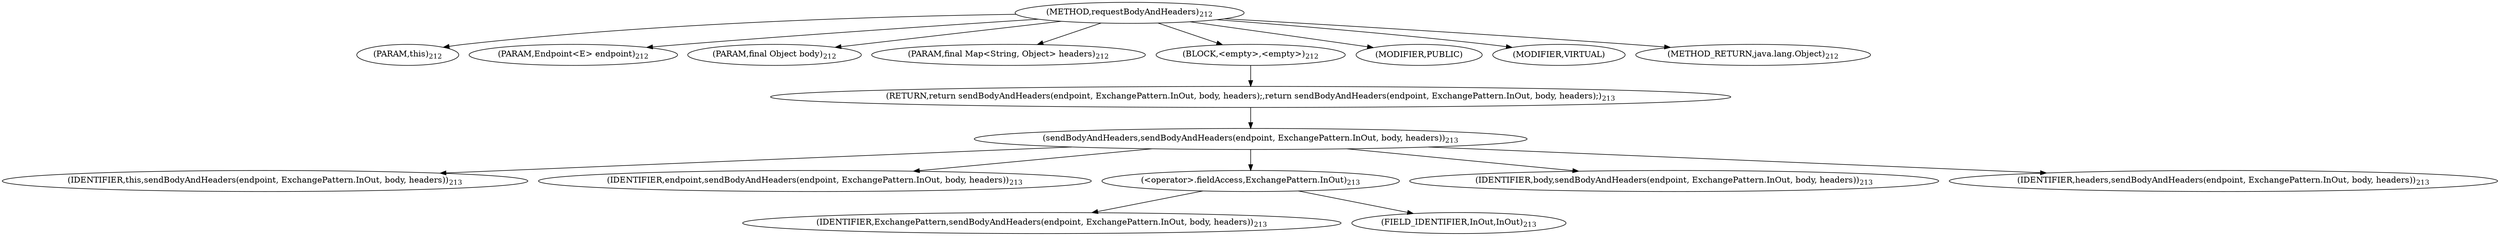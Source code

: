 digraph "requestBodyAndHeaders" {  
"709" [label = <(METHOD,requestBodyAndHeaders)<SUB>212</SUB>> ]
"77" [label = <(PARAM,this)<SUB>212</SUB>> ]
"710" [label = <(PARAM,Endpoint&lt;E&gt; endpoint)<SUB>212</SUB>> ]
"711" [label = <(PARAM,final Object body)<SUB>212</SUB>> ]
"712" [label = <(PARAM,final Map&lt;String, Object&gt; headers)<SUB>212</SUB>> ]
"713" [label = <(BLOCK,&lt;empty&gt;,&lt;empty&gt;)<SUB>212</SUB>> ]
"714" [label = <(RETURN,return sendBodyAndHeaders(endpoint, ExchangePattern.InOut, body, headers);,return sendBodyAndHeaders(endpoint, ExchangePattern.InOut, body, headers);)<SUB>213</SUB>> ]
"715" [label = <(sendBodyAndHeaders,sendBodyAndHeaders(endpoint, ExchangePattern.InOut, body, headers))<SUB>213</SUB>> ]
"76" [label = <(IDENTIFIER,this,sendBodyAndHeaders(endpoint, ExchangePattern.InOut, body, headers))<SUB>213</SUB>> ]
"716" [label = <(IDENTIFIER,endpoint,sendBodyAndHeaders(endpoint, ExchangePattern.InOut, body, headers))<SUB>213</SUB>> ]
"717" [label = <(&lt;operator&gt;.fieldAccess,ExchangePattern.InOut)<SUB>213</SUB>> ]
"718" [label = <(IDENTIFIER,ExchangePattern,sendBodyAndHeaders(endpoint, ExchangePattern.InOut, body, headers))<SUB>213</SUB>> ]
"719" [label = <(FIELD_IDENTIFIER,InOut,InOut)<SUB>213</SUB>> ]
"720" [label = <(IDENTIFIER,body,sendBodyAndHeaders(endpoint, ExchangePattern.InOut, body, headers))<SUB>213</SUB>> ]
"721" [label = <(IDENTIFIER,headers,sendBodyAndHeaders(endpoint, ExchangePattern.InOut, body, headers))<SUB>213</SUB>> ]
"722" [label = <(MODIFIER,PUBLIC)> ]
"723" [label = <(MODIFIER,VIRTUAL)> ]
"724" [label = <(METHOD_RETURN,java.lang.Object)<SUB>212</SUB>> ]
  "709" -> "77" 
  "709" -> "710" 
  "709" -> "711" 
  "709" -> "712" 
  "709" -> "713" 
  "709" -> "722" 
  "709" -> "723" 
  "709" -> "724" 
  "713" -> "714" 
  "714" -> "715" 
  "715" -> "76" 
  "715" -> "716" 
  "715" -> "717" 
  "715" -> "720" 
  "715" -> "721" 
  "717" -> "718" 
  "717" -> "719" 
}
